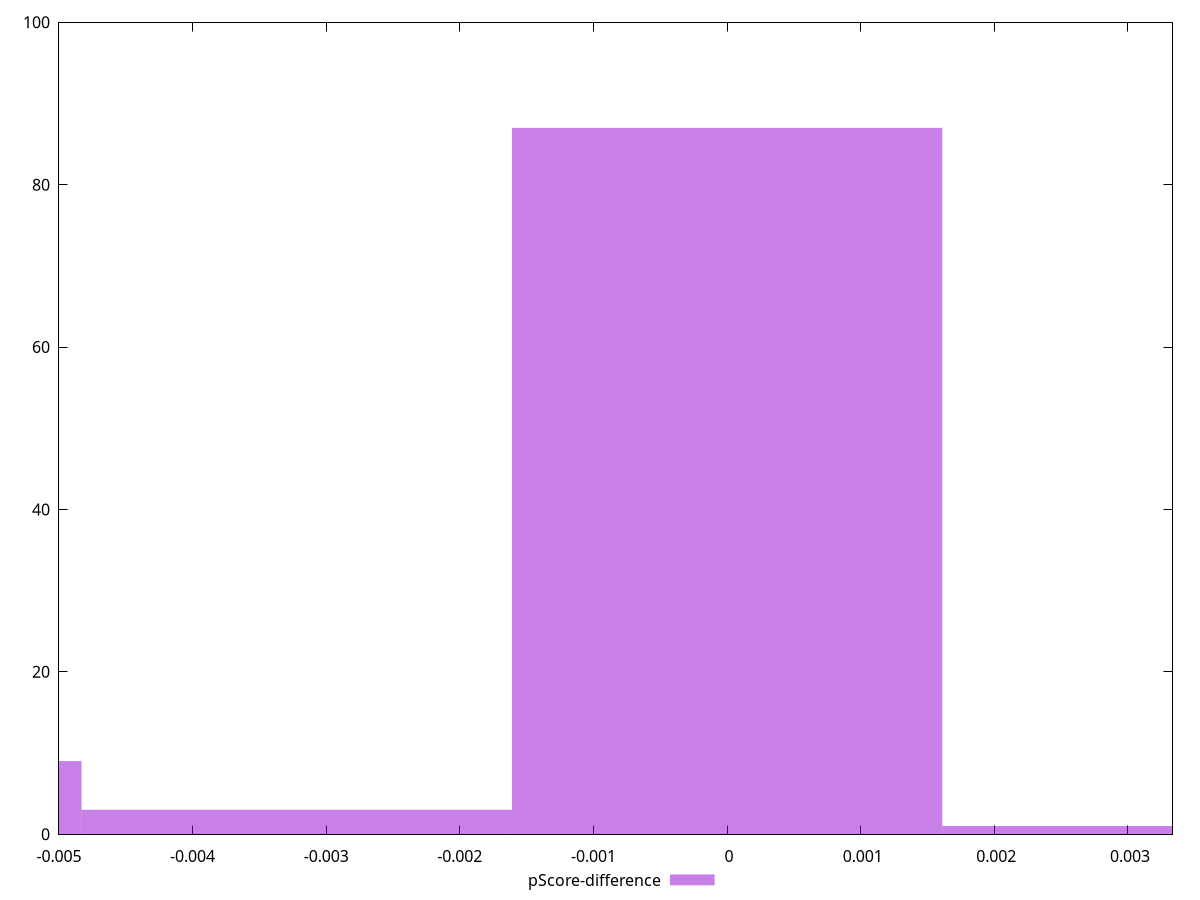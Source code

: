 reset

$pScoreDifference <<EOF
0 87
-0.006442019941294375 9
0.0032210099706471876 1
-0.0032210099706471876 3
EOF

set key outside below
set boxwidth 0.0032210099706471876
set xrange [-0.0050000000000000044:0.0033333333333332993]
set yrange [0:100]
set trange [0:100]
set style fill transparent solid 0.5 noborder
set terminal svg size 640, 490 enhanced background rgb 'white'
set output "reports/report_00028_2021-02-24T12-49-42.674Z/unminified-javascript/samples/music/pScore-difference/histogram.svg"

plot $pScoreDifference title "pScore-difference" with boxes

reset
